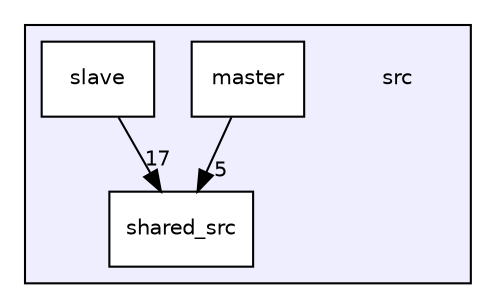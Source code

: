 digraph "/home/peter/git/Core/src" {
  compound=true
  node [ fontsize="10", fontname="Helvetica"];
  edge [ labelfontsize="10", labelfontname="Helvetica"];
  subgraph clusterdir_68267d1309a1af8e8297ef4c3efbcdba {
    graph [ bgcolor="#eeeeff", pencolor="black", label="" URL="dir_68267d1309a1af8e8297ef4c3efbcdba.html"];
    dir_68267d1309a1af8e8297ef4c3efbcdba [shape=plaintext label="src"];
    dir_ae1a660fbe587eff2b475b14d217c1ef [shape=box label="master" color="black" fillcolor="white" style="filled" URL="dir_ae1a660fbe587eff2b475b14d217c1ef.html"];
    dir_2d9465cb75be92c20e557f02b9c6607a [shape=box label="shared_src" color="black" fillcolor="white" style="filled" URL="dir_2d9465cb75be92c20e557f02b9c6607a.html"];
    dir_80f0d4a0945c74dfa611dba2ec326a39 [shape=box label="slave" color="black" fillcolor="white" style="filled" URL="dir_80f0d4a0945c74dfa611dba2ec326a39.html"];
  }
  dir_ae1a660fbe587eff2b475b14d217c1ef->dir_2d9465cb75be92c20e557f02b9c6607a [headlabel="5", labeldistance=1.5 headhref="dir_000001_000002.html"];
  dir_80f0d4a0945c74dfa611dba2ec326a39->dir_2d9465cb75be92c20e557f02b9c6607a [headlabel="17", labeldistance=1.5 headhref="dir_000003_000002.html"];
}
